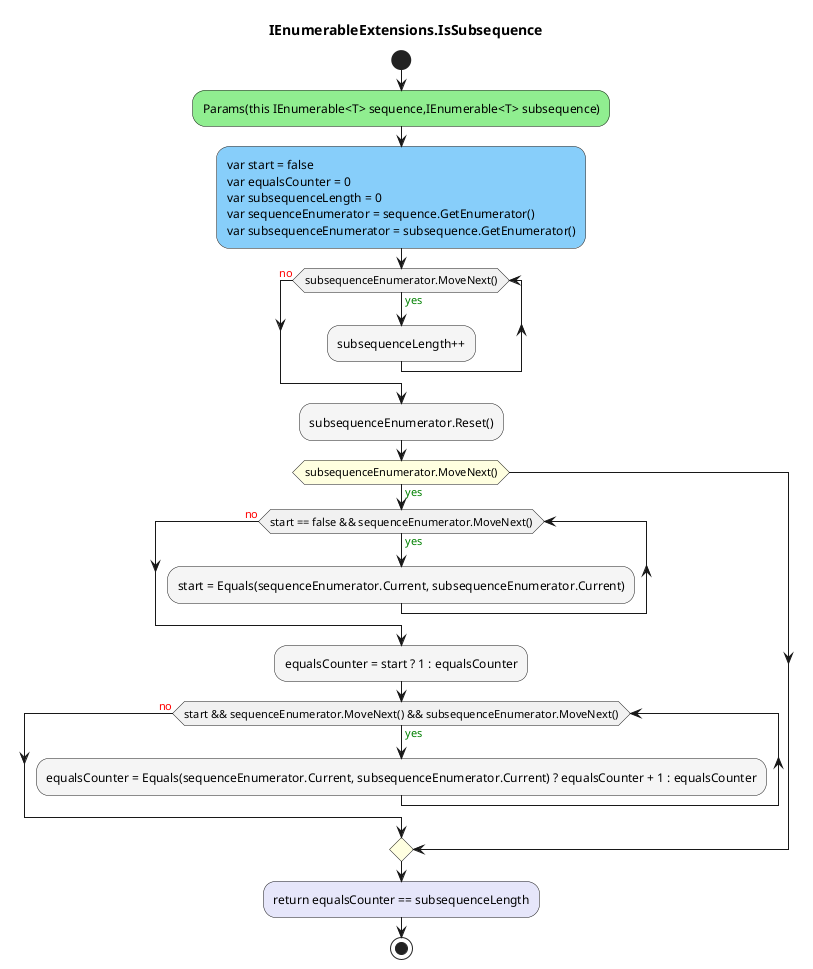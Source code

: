 @startuml IEnumerableExtensions.IsSubsequence
title IEnumerableExtensions.IsSubsequence
start
#LightGreen:Params(this IEnumerable<T> sequence,IEnumerable<T> subsequence);
#LightSkyBlue:var start = false\nvar equalsCounter = 0\nvar subsequenceLength = 0\nvar sequenceEnumerator = sequence.GetEnumerator()\nvar subsequenceEnumerator = subsequence.GetEnumerator();
while (subsequenceEnumerator.MoveNext()) is (<color:green>yes)
    #WhiteSmoke:subsequenceLength++;
endwhile (<color:red>no)
#WhiteSmoke:subsequenceEnumerator.Reset();
#LightYellow:if (subsequenceEnumerator.MoveNext()) then (<color:green>yes)
        while (start == false && sequenceEnumerator.MoveNext()) is (<color:green>yes)
                #WhiteSmoke:start = Equals(sequenceEnumerator.Current, subsequenceEnumerator.Current);
        endwhile (<color:red>no)
        #WhiteSmoke:equalsCounter = start ? 1 : equalsCounter;
        while (start && sequenceEnumerator.MoveNext() && subsequenceEnumerator.MoveNext()) is (<color:green>yes)
                #WhiteSmoke:equalsCounter = Equals(sequenceEnumerator.Current, subsequenceEnumerator.Current) ? equalsCounter + 1 : equalsCounter;
        endwhile (<color:red>no)
endif
#Lavender:return equalsCounter == subsequenceLength;
stop
@enduml
